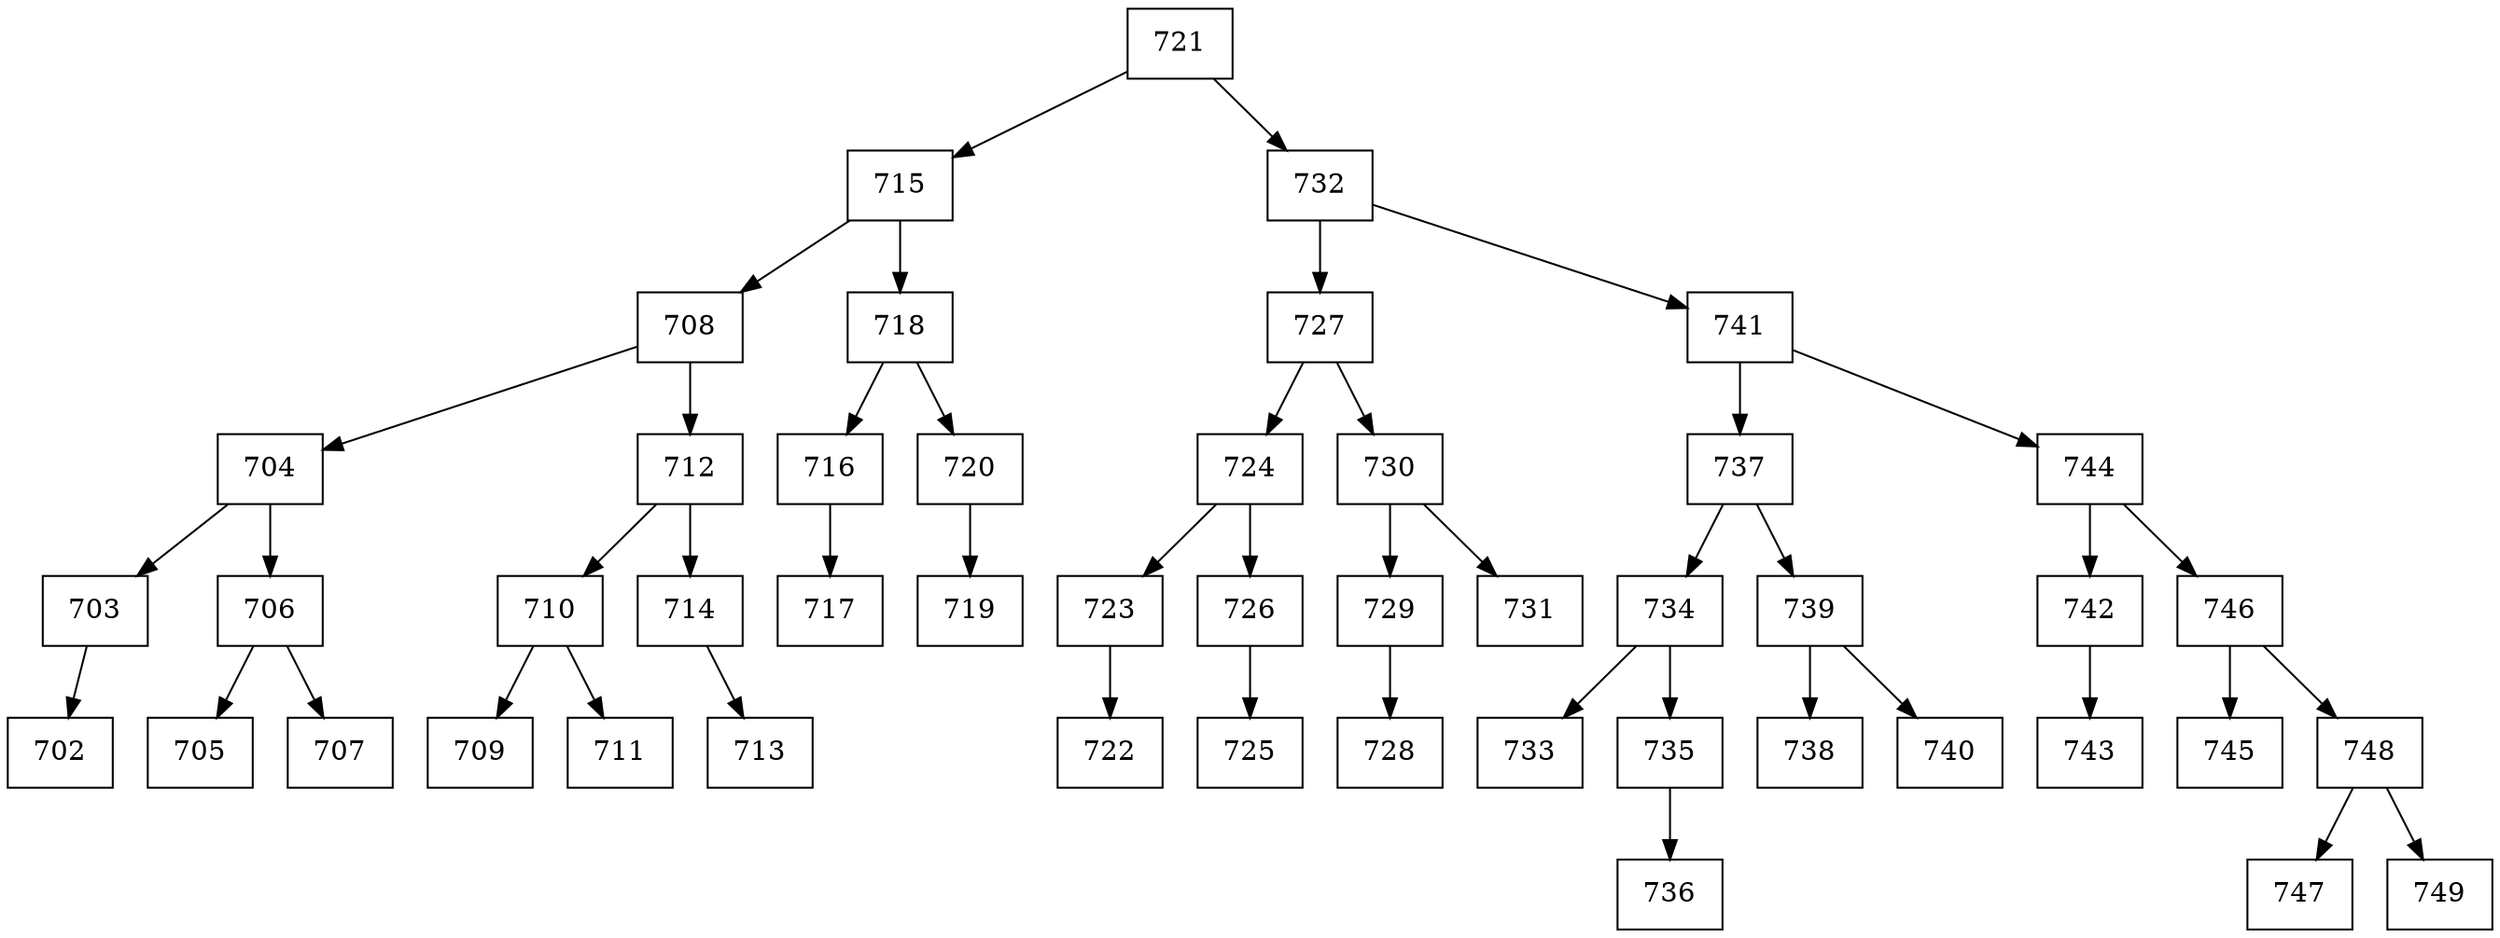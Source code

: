 digraph grafico{
rankdir=UD 
node[shape=box] 
concentrate=true 
nodo721[ shape=record, label ="721"];
nodo715[ shape=record, label ="715"];
nodo708[ shape=record, label ="708"];
nodo704[ shape=record, label ="704"];
nodo703[ shape=record, label ="703"];
nodo702[ shape=record, label ="702"];
nodo703->nodo702
nodo704->nodo703
nodo706[ shape=record, label ="706"];
nodo705[ shape=record, label ="705"];
nodo706->nodo705
nodo707[ shape=record, label ="707"];
nodo706->nodo707
nodo704->nodo706
nodo708->nodo704
nodo712[ shape=record, label ="712"];
nodo710[ shape=record, label ="710"];
nodo709[ shape=record, label ="709"];
nodo710->nodo709
nodo711[ shape=record, label ="711"];
nodo710->nodo711
nodo712->nodo710
nodo714[ shape=record, label ="714"];
nodo713[ shape=record, label ="713"];
nodo714->nodo713
nodo712->nodo714
nodo708->nodo712
nodo715->nodo708
nodo718[ shape=record, label ="718"];
nodo716[ shape=record, label ="716"];
nodo717[ shape=record, label ="717"];
nodo716->nodo717
nodo718->nodo716
nodo720[ shape=record, label ="720"];
nodo719[ shape=record, label ="719"];
nodo720->nodo719
nodo718->nodo720
nodo715->nodo718
nodo721->nodo715
nodo732[ shape=record, label ="732"];
nodo727[ shape=record, label ="727"];
nodo724[ shape=record, label ="724"];
nodo723[ shape=record, label ="723"];
nodo722[ shape=record, label ="722"];
nodo723->nodo722
nodo724->nodo723
nodo726[ shape=record, label ="726"];
nodo725[ shape=record, label ="725"];
nodo726->nodo725
nodo724->nodo726
nodo727->nodo724
nodo730[ shape=record, label ="730"];
nodo729[ shape=record, label ="729"];
nodo728[ shape=record, label ="728"];
nodo729->nodo728
nodo730->nodo729
nodo731[ shape=record, label ="731"];
nodo730->nodo731
nodo727->nodo730
nodo732->nodo727
nodo741[ shape=record, label ="741"];
nodo737[ shape=record, label ="737"];
nodo734[ shape=record, label ="734"];
nodo733[ shape=record, label ="733"];
nodo734->nodo733
nodo735[ shape=record, label ="735"];
nodo736[ shape=record, label ="736"];
nodo735->nodo736
nodo734->nodo735
nodo737->nodo734
nodo739[ shape=record, label ="739"];
nodo738[ shape=record, label ="738"];
nodo739->nodo738
nodo740[ shape=record, label ="740"];
nodo739->nodo740
nodo737->nodo739
nodo741->nodo737
nodo744[ shape=record, label ="744"];
nodo742[ shape=record, label ="742"];
nodo743[ shape=record, label ="743"];
nodo742->nodo743
nodo744->nodo742
nodo746[ shape=record, label ="746"];
nodo745[ shape=record, label ="745"];
nodo746->nodo745
nodo748[ shape=record, label ="748"];
nodo747[ shape=record, label ="747"];
nodo748->nodo747
nodo749[ shape=record, label ="749"];
nodo748->nodo749
nodo746->nodo748
nodo744->nodo746
nodo741->nodo744
nodo732->nodo741
nodo721->nodo732
}